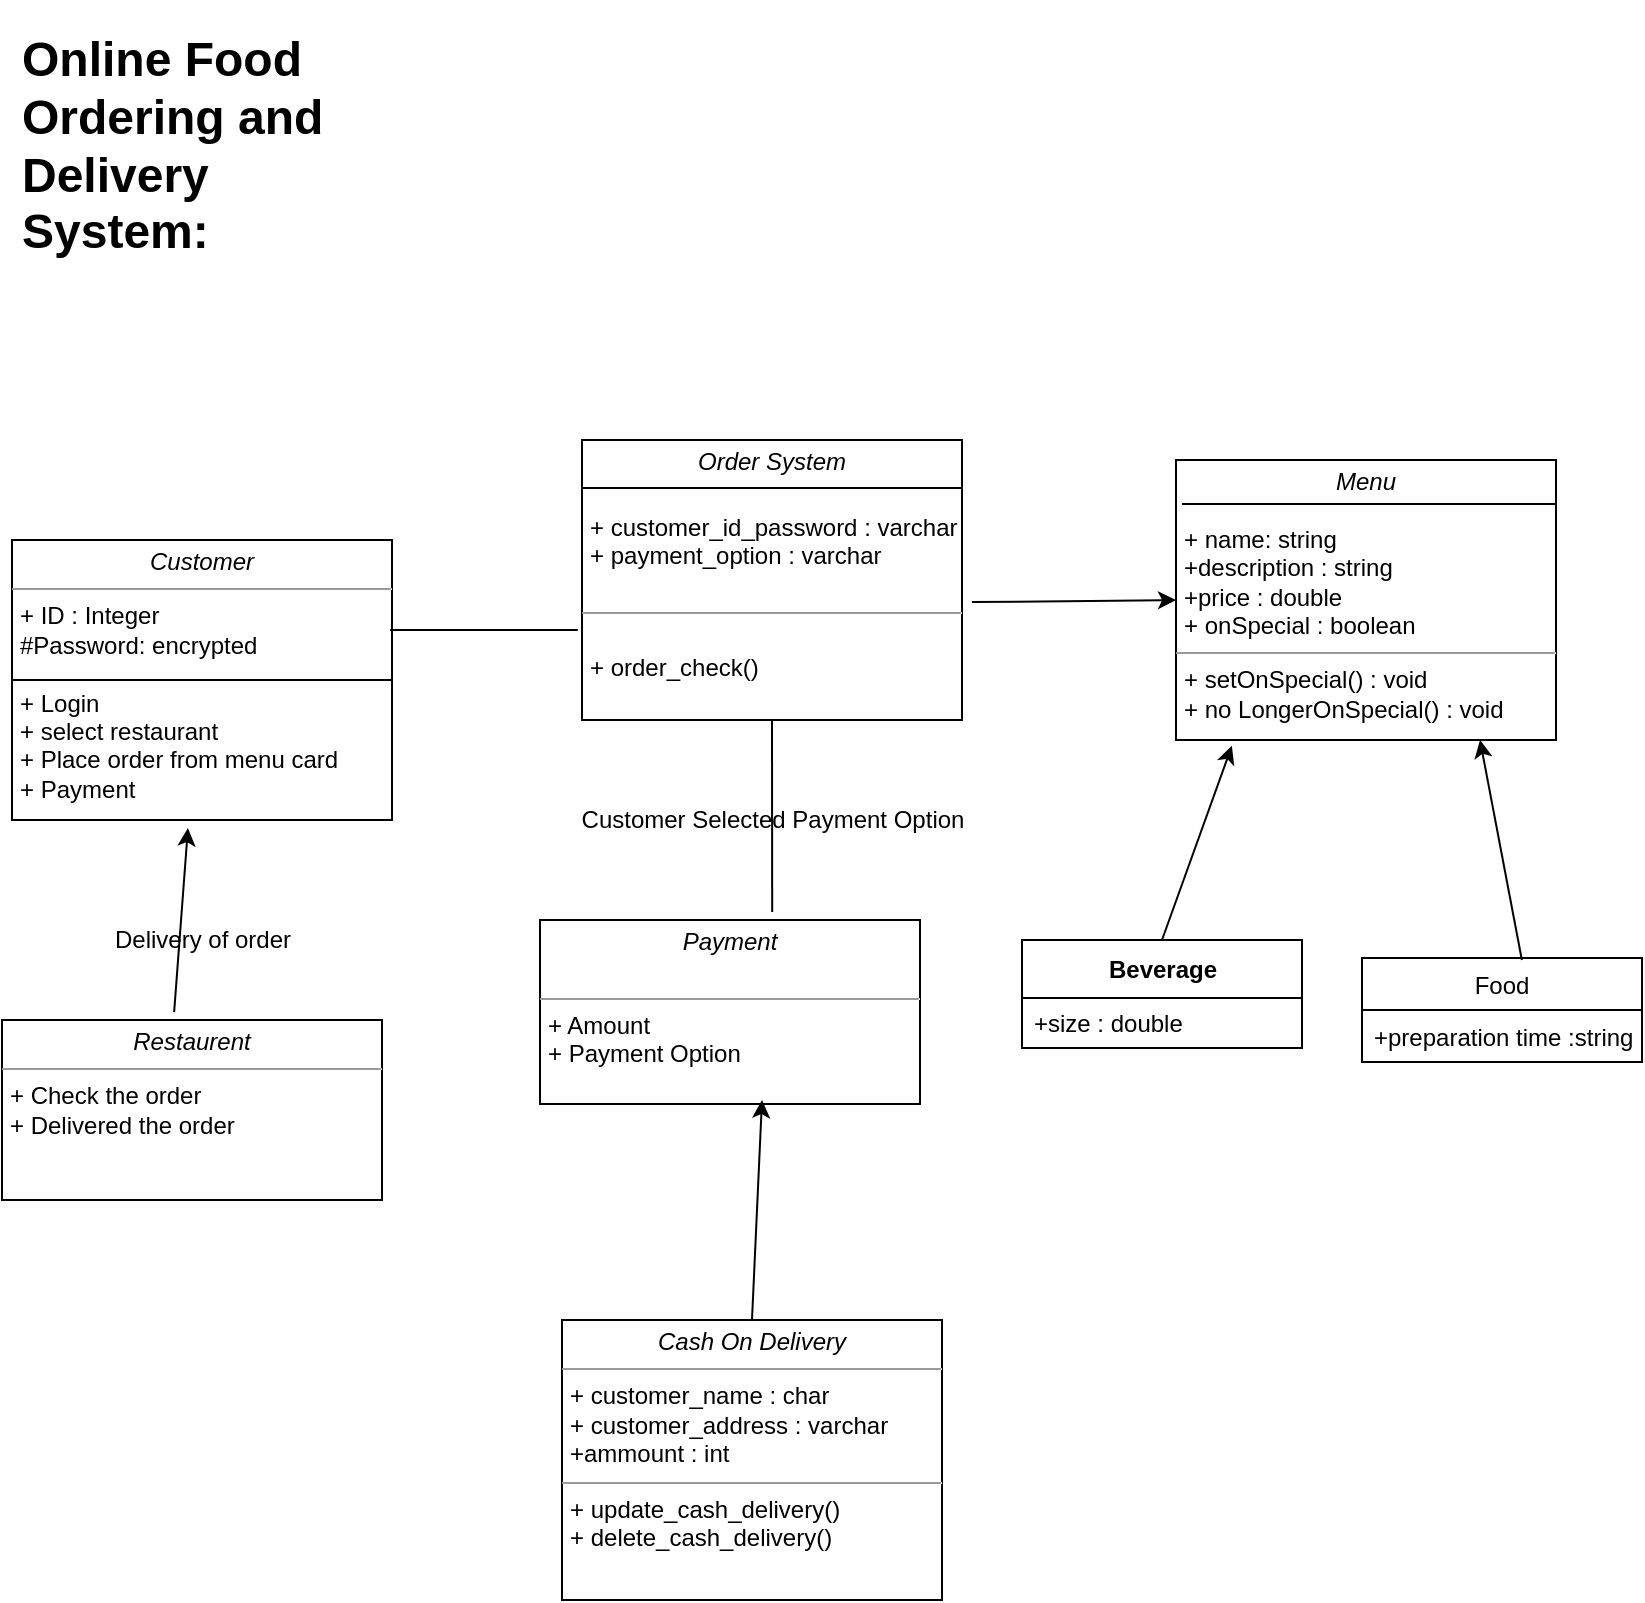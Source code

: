 <mxfile version="14.9.6" type="device"><diagram id="C5RBs43oDa-KdzZeNtuy" name="Page-1"><mxGraphModel dx="868" dy="1679" grid="1" gridSize="10" guides="1" tooltips="1" connect="1" arrows="1" fold="1" page="1" pageScale="1" pageWidth="827" pageHeight="1169" math="0" shadow="0"><root><mxCell id="WIyWlLk6GJQsqaUBKTNV-0"/><mxCell id="WIyWlLk6GJQsqaUBKTNV-1" parent="WIyWlLk6GJQsqaUBKTNV-0"/><mxCell id="07dQYuG55WM-2SGRWzgo-5" value="&lt;p style=&quot;margin: 0px ; margin-top: 4px ; text-align: center&quot;&gt;&lt;i&gt;Customer&lt;/i&gt;&lt;br&gt;&lt;/p&gt;&lt;hr size=&quot;1&quot;&gt;&lt;p style=&quot;margin: 0px ; margin-left: 4px&quot;&gt;+ ID : Integer&lt;br&gt;#Password: encrypted&lt;/p&gt;&lt;p style=&quot;margin: 0px ; margin-left: 4px&quot;&gt;&lt;span&gt;&lt;br&gt;&lt;/span&gt;&lt;/p&gt;&lt;p style=&quot;margin: 0px ; margin-left: 4px&quot;&gt;&lt;span&gt;+ Login&lt;/span&gt;&lt;br&gt;&lt;/p&gt;&lt;p style=&quot;margin: 0px ; margin-left: 4px&quot;&gt;+ select restaurant&lt;/p&gt;&lt;p style=&quot;margin: 0px ; margin-left: 4px&quot;&gt;+ Place order from menu card&lt;/p&gt;&lt;p style=&quot;margin: 0px ; margin-left: 4px&quot;&gt;+ Payment&lt;/p&gt;" style="verticalAlign=top;align=left;overflow=fill;fontSize=12;fontFamily=Helvetica;html=1;" vertex="1" parent="WIyWlLk6GJQsqaUBKTNV-1"><mxGeometry x="55" y="90" width="190" height="140" as="geometry"/></mxCell><mxCell id="07dQYuG55WM-2SGRWzgo-46" value="&lt;p style=&quot;margin: 0px ; margin-top: 4px ; text-align: center&quot;&gt;&lt;i&gt;Payment&lt;/i&gt;&lt;/p&gt;&lt;p style=&quot;margin: 0px ; margin-left: 4px&quot;&gt;&lt;br&gt;&lt;/p&gt;&lt;hr size=&quot;1&quot;&gt;&lt;p style=&quot;margin: 0px ; margin-left: 4px&quot;&gt;+ Amount&lt;br&gt;+ Payment Option&lt;/p&gt;" style="verticalAlign=top;align=left;overflow=fill;fontSize=12;fontFamily=Helvetica;html=1;" vertex="1" parent="WIyWlLk6GJQsqaUBKTNV-1"><mxGeometry x="319" y="280" width="190" height="92" as="geometry"/></mxCell><mxCell id="07dQYuG55WM-2SGRWzgo-48" value="&lt;p style=&quot;margin: 0px ; margin-top: 4px ; text-align: center&quot;&gt;&lt;i&gt;Restaurent&lt;/i&gt;&lt;/p&gt;&lt;hr size=&quot;1&quot;&gt;&lt;p style=&quot;margin: 0px ; margin-left: 4px&quot;&gt;+ Check the order&lt;br&gt;+ Delivered the order&lt;/p&gt;" style="verticalAlign=top;align=left;overflow=fill;fontSize=12;fontFamily=Helvetica;html=1;" vertex="1" parent="WIyWlLk6GJQsqaUBKTNV-1"><mxGeometry x="50" y="330" width="190" height="90" as="geometry"/></mxCell><mxCell id="07dQYuG55WM-2SGRWzgo-51" value="Food" style="swimlane;fontStyle=0;childLayout=stackLayout;horizontal=1;startSize=26;fillColor=none;horizontalStack=0;resizeParent=1;resizeParentMax=0;resizeLast=0;collapsible=1;marginBottom=0;" vertex="1" parent="WIyWlLk6GJQsqaUBKTNV-1"><mxGeometry x="730" y="299" width="140" height="52" as="geometry"/></mxCell><mxCell id="07dQYuG55WM-2SGRWzgo-52" value="+preparation time :string" style="text;strokeColor=none;fillColor=none;align=left;verticalAlign=top;spacingLeft=4;spacingRight=4;overflow=hidden;rotatable=0;points=[[0,0.5],[1,0.5]];portConstraint=eastwest;" vertex="1" parent="07dQYuG55WM-2SGRWzgo-51"><mxGeometry y="26" width="140" height="26" as="geometry"/></mxCell><mxCell id="07dQYuG55WM-2SGRWzgo-63" value="Beverage" style="swimlane;fontStyle=1;align=center;verticalAlign=middle;childLayout=stackLayout;horizontal=1;startSize=29;horizontalStack=0;resizeParent=1;resizeParentMax=0;resizeLast=0;collapsible=0;marginBottom=0;html=1;" vertex="1" parent="WIyWlLk6GJQsqaUBKTNV-1"><mxGeometry x="560" y="290" width="140" height="54" as="geometry"/></mxCell><mxCell id="07dQYuG55WM-2SGRWzgo-65" value="+size : double" style="text;html=1;strokeColor=none;fillColor=none;align=left;verticalAlign=middle;spacingLeft=4;spacingRight=4;overflow=hidden;rotatable=0;points=[[0,0.5],[1,0.5]];portConstraint=eastwest;" vertex="1" parent="07dQYuG55WM-2SGRWzgo-63"><mxGeometry y="29" width="140" height="25" as="geometry"/></mxCell><mxCell id="07dQYuG55WM-2SGRWzgo-70" value="&lt;p style=&quot;margin: 0px ; margin-top: 4px ; text-align: center&quot;&gt;&lt;i&gt;Menu&lt;/i&gt;&lt;br&gt;&lt;/p&gt;&lt;p style=&quot;margin: 0px ; margin-left: 4px&quot;&gt;&lt;br&gt;&lt;/p&gt;&lt;p style=&quot;margin: 0px ; margin-left: 4px&quot;&gt;+ name: string&lt;br&gt;+description : string&lt;br&gt;&lt;/p&gt;&lt;p style=&quot;margin: 0px ; margin-left: 4px&quot;&gt;+price : double&lt;/p&gt;&lt;p style=&quot;margin: 0px ; margin-left: 4px&quot;&gt;+ onSpecial : boolean&lt;br&gt;&lt;/p&gt;&lt;hr size=&quot;1&quot;&gt;&lt;p style=&quot;margin: 0px ; margin-left: 4px&quot;&gt;+ setOnSpecial() : void&lt;br&gt;+ no LongerOnSpecial() : void&lt;/p&gt;" style="verticalAlign=top;align=left;overflow=fill;fontSize=12;fontFamily=Helvetica;html=1;" vertex="1" parent="WIyWlLk6GJQsqaUBKTNV-1"><mxGeometry x="637" y="50" width="190" height="140" as="geometry"/></mxCell><mxCell id="07dQYuG55WM-2SGRWzgo-72" value="&lt;p style=&quot;margin: 0px ; margin-top: 4px ; text-align: center&quot;&gt;&lt;i&gt;Order System&lt;/i&gt;&lt;/p&gt;&lt;p style=&quot;margin: 0px ; margin-top: 4px ; text-align: center&quot;&gt;&lt;i&gt;&lt;br&gt;&lt;/i&gt;&lt;/p&gt;&lt;p style=&quot;margin: 0px ; margin-left: 4px&quot;&gt;+ customer_id_password : varchar&lt;br&gt;+ payment_option : varchar&lt;/p&gt;&lt;p style=&quot;margin: 0px ; margin-left: 4px&quot;&gt;&lt;br&gt;&lt;/p&gt;&lt;hr size=&quot;1&quot;&gt;&lt;p style=&quot;margin: 0px ; margin-left: 4px&quot;&gt;&lt;br&gt;+ order_check()&lt;/p&gt;" style="verticalAlign=top;align=left;overflow=fill;fontSize=12;fontFamily=Helvetica;html=1;" vertex="1" parent="WIyWlLk6GJQsqaUBKTNV-1"><mxGeometry x="340" y="40" width="190" height="140" as="geometry"/></mxCell><mxCell id="07dQYuG55WM-2SGRWzgo-73" value="&lt;p style=&quot;margin: 0px ; margin-top: 4px ; text-align: center&quot;&gt;&lt;i&gt;Cash On Delivery&lt;/i&gt;&lt;/p&gt;&lt;hr size=&quot;1&quot;&gt;&lt;p style=&quot;margin: 0px ; margin-left: 4px&quot;&gt;+ customer_name : char&lt;br&gt;+ customer_address : varchar&lt;/p&gt;&lt;p style=&quot;margin: 0px ; margin-left: 4px&quot;&gt;+ammount : int&lt;/p&gt;&lt;hr size=&quot;1&quot;&gt;&lt;p style=&quot;margin: 0px ; margin-left: 4px&quot;&gt;+ update_cash_delivery()&lt;br&gt;+ delete_cash_delivery()&lt;/p&gt;" style="verticalAlign=top;align=left;overflow=fill;fontSize=12;fontFamily=Helvetica;html=1;" vertex="1" parent="WIyWlLk6GJQsqaUBKTNV-1"><mxGeometry x="330" y="480" width="190" height="140" as="geometry"/></mxCell><mxCell id="07dQYuG55WM-2SGRWzgo-81" value="" style="endArrow=classic;html=1;exitX=1.026;exitY=0.579;exitDx=0;exitDy=0;exitPerimeter=0;entryX=0;entryY=0.5;entryDx=0;entryDy=0;" edge="1" parent="WIyWlLk6GJQsqaUBKTNV-1" source="07dQYuG55WM-2SGRWzgo-72" target="07dQYuG55WM-2SGRWzgo-70"><mxGeometry width="50" height="50" relative="1" as="geometry"><mxPoint x="570" y="140" as="sourcePoint"/><mxPoint x="620" y="90" as="targetPoint"/></mxGeometry></mxCell><mxCell id="07dQYuG55WM-2SGRWzgo-83" value="" style="endArrow=classic;html=1;entryX=0.147;entryY=1.021;entryDx=0;entryDy=0;entryPerimeter=0;" edge="1" parent="WIyWlLk6GJQsqaUBKTNV-1" target="07dQYuG55WM-2SGRWzgo-70"><mxGeometry width="50" height="50" relative="1" as="geometry"><mxPoint x="630" y="290" as="sourcePoint"/><mxPoint x="670" y="230" as="targetPoint"/></mxGeometry></mxCell><mxCell id="07dQYuG55WM-2SGRWzgo-84" value="" style="endArrow=classic;html=1;entryX=0.8;entryY=1;entryDx=0;entryDy=0;entryPerimeter=0;exitX=0.571;exitY=0.019;exitDx=0;exitDy=0;exitPerimeter=0;" edge="1" parent="WIyWlLk6GJQsqaUBKTNV-1" source="07dQYuG55WM-2SGRWzgo-51" target="07dQYuG55WM-2SGRWzgo-70"><mxGeometry width="50" height="50" relative="1" as="geometry"><mxPoint x="750" y="270" as="sourcePoint"/><mxPoint x="790" y="200" as="targetPoint"/></mxGeometry></mxCell><mxCell id="07dQYuG55WM-2SGRWzgo-88" value="" style="endArrow=classic;html=1;exitX=0.5;exitY=0;exitDx=0;exitDy=0;" edge="1" parent="WIyWlLk6GJQsqaUBKTNV-1" source="07dQYuG55WM-2SGRWzgo-73"><mxGeometry width="50" height="50" relative="1" as="geometry"><mxPoint x="410" y="450" as="sourcePoint"/><mxPoint x="430" y="370" as="targetPoint"/></mxGeometry></mxCell><mxCell id="07dQYuG55WM-2SGRWzgo-89" value="" style="endArrow=classic;html=1;entryX=0.463;entryY=1.029;entryDx=0;entryDy=0;exitX=0.453;exitY=-0.044;exitDx=0;exitDy=0;exitPerimeter=0;entryPerimeter=0;" edge="1" parent="WIyWlLk6GJQsqaUBKTNV-1" source="07dQYuG55WM-2SGRWzgo-48" target="07dQYuG55WM-2SGRWzgo-5"><mxGeometry width="50" height="50" relative="1" as="geometry"><mxPoint x="120" y="320" as="sourcePoint"/><mxPoint x="170" y="270" as="targetPoint"/></mxGeometry></mxCell><mxCell id="07dQYuG55WM-2SGRWzgo-90" value="Delivery of order" style="text;html=1;align=center;verticalAlign=middle;resizable=0;points=[];autosize=1;strokeColor=none;" vertex="1" parent="WIyWlLk6GJQsqaUBKTNV-1"><mxGeometry x="100" y="280" width="100" height="20" as="geometry"/></mxCell><mxCell id="07dQYuG55WM-2SGRWzgo-92" value="" style="endArrow=none;html=1;entryX=-0.011;entryY=0.679;entryDx=0;entryDy=0;entryPerimeter=0;exitX=0.995;exitY=0.321;exitDx=0;exitDy=0;exitPerimeter=0;" edge="1" parent="WIyWlLk6GJQsqaUBKTNV-1" source="07dQYuG55WM-2SGRWzgo-5" target="07dQYuG55WM-2SGRWzgo-72"><mxGeometry width="50" height="50" relative="1" as="geometry"><mxPoint x="260" y="180" as="sourcePoint"/><mxPoint x="310" y="130" as="targetPoint"/></mxGeometry></mxCell><mxCell id="07dQYuG55WM-2SGRWzgo-93" value="" style="endArrow=none;html=1;entryX=0.5;entryY=1;entryDx=0;entryDy=0;exitX=0.611;exitY=-0.043;exitDx=0;exitDy=0;exitPerimeter=0;" edge="1" parent="WIyWlLk6GJQsqaUBKTNV-1" source="07dQYuG55WM-2SGRWzgo-46" target="07dQYuG55WM-2SGRWzgo-72"><mxGeometry width="50" height="50" relative="1" as="geometry"><mxPoint x="380" y="260" as="sourcePoint"/><mxPoint x="430" y="210" as="targetPoint"/></mxGeometry></mxCell><mxCell id="07dQYuG55WM-2SGRWzgo-94" value="Customer Selected Payment Option" style="text;html=1;align=center;verticalAlign=middle;resizable=0;points=[];autosize=1;strokeColor=none;" vertex="1" parent="WIyWlLk6GJQsqaUBKTNV-1"><mxGeometry x="330" y="220" width="210" height="20" as="geometry"/></mxCell><mxCell id="07dQYuG55WM-2SGRWzgo-95" value="&lt;h1&gt;Online Food Ordering and Delivery System:&lt;/h1&gt;" style="text;html=1;strokeColor=none;fillColor=none;spacing=5;spacingTop=-20;whiteSpace=wrap;overflow=hidden;rounded=0;" vertex="1" parent="WIyWlLk6GJQsqaUBKTNV-1"><mxGeometry x="55" y="-170" width="190" height="120" as="geometry"/></mxCell><mxCell id="07dQYuG55WM-2SGRWzgo-96" value="" style="line;strokeWidth=1;fillColor=none;align=left;verticalAlign=middle;spacingTop=-1;spacingLeft=3;spacingRight=3;rotatable=0;labelPosition=right;points=[];portConstraint=eastwest;" vertex="1" parent="WIyWlLk6GJQsqaUBKTNV-1"><mxGeometry x="340" y="60" width="190" height="8" as="geometry"/></mxCell><mxCell id="07dQYuG55WM-2SGRWzgo-98" value="" style="line;strokeWidth=1;fillColor=none;align=left;verticalAlign=middle;spacingTop=-1;spacingLeft=3;spacingRight=3;rotatable=0;labelPosition=right;points=[];portConstraint=eastwest;" vertex="1" parent="WIyWlLk6GJQsqaUBKTNV-1"><mxGeometry x="55" y="156" width="190" height="8" as="geometry"/></mxCell><mxCell id="07dQYuG55WM-2SGRWzgo-99" value="" style="line;strokeWidth=1;fillColor=none;align=left;verticalAlign=middle;spacingTop=-1;spacingLeft=3;spacingRight=3;rotatable=0;labelPosition=right;points=[];portConstraint=eastwest;" vertex="1" parent="WIyWlLk6GJQsqaUBKTNV-1"><mxGeometry x="640" y="68" width="187" height="8" as="geometry"/></mxCell></root></mxGraphModel></diagram></mxfile>